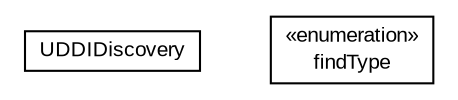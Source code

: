 #!/usr/local/bin/dot
#
# Class diagram 
# Generated by UMLGraph version R5_6-24-gf6e263 (http://www.umlgraph.org/)
#

digraph G {
	edge [fontname="arial",fontsize=10,labelfontname="arial",labelfontsize=10];
	node [fontname="arial",fontsize=10,shape=plaintext];
	nodesep=0.25;
	ranksep=0.5;
	// org.miloss.fgsms.discovery.UDDIDiscovery
	c38250 [label=<<table title="org.miloss.fgsms.discovery.UDDIDiscovery" border="0" cellborder="1" cellspacing="0" cellpadding="2" port="p" href="./UDDIDiscovery.html">
		<tr><td><table border="0" cellspacing="0" cellpadding="1">
<tr><td align="center" balign="center"> UDDIDiscovery </td></tr>
		</table></td></tr>
		</table>>, URL="./UDDIDiscovery.html", fontname="arial", fontcolor="black", fontsize=10.0];
	// org.miloss.fgsms.discovery.UDDIDiscovery.findType
	c38251 [label=<<table title="org.miloss.fgsms.discovery.UDDIDiscovery.findType" border="0" cellborder="1" cellspacing="0" cellpadding="2" port="p" href="./UDDIDiscovery.findType.html">
		<tr><td><table border="0" cellspacing="0" cellpadding="1">
<tr><td align="center" balign="center"> &#171;enumeration&#187; </td></tr>
<tr><td align="center" balign="center"> findType </td></tr>
		</table></td></tr>
		</table>>, URL="./UDDIDiscovery.findType.html", fontname="arial", fontcolor="black", fontsize=10.0];
}

